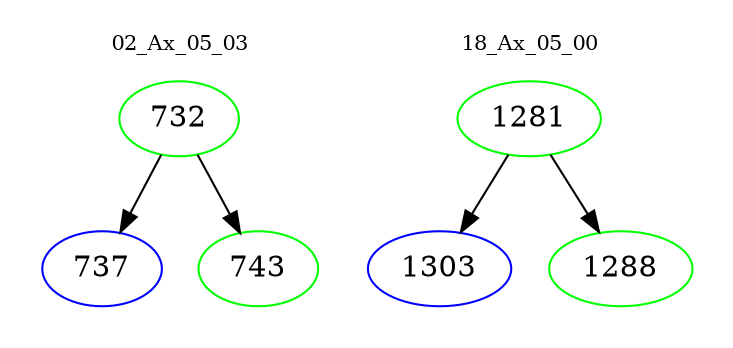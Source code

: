 digraph{
subgraph cluster_0 {
color = white
label = "02_Ax_05_03";
fontsize=10;
T0_732 [label="732", color="green"]
T0_732 -> T0_737 [color="black"]
T0_737 [label="737", color="blue"]
T0_732 -> T0_743 [color="black"]
T0_743 [label="743", color="green"]
}
subgraph cluster_1 {
color = white
label = "18_Ax_05_00";
fontsize=10;
T1_1281 [label="1281", color="green"]
T1_1281 -> T1_1303 [color="black"]
T1_1303 [label="1303", color="blue"]
T1_1281 -> T1_1288 [color="black"]
T1_1288 [label="1288", color="green"]
}
}
